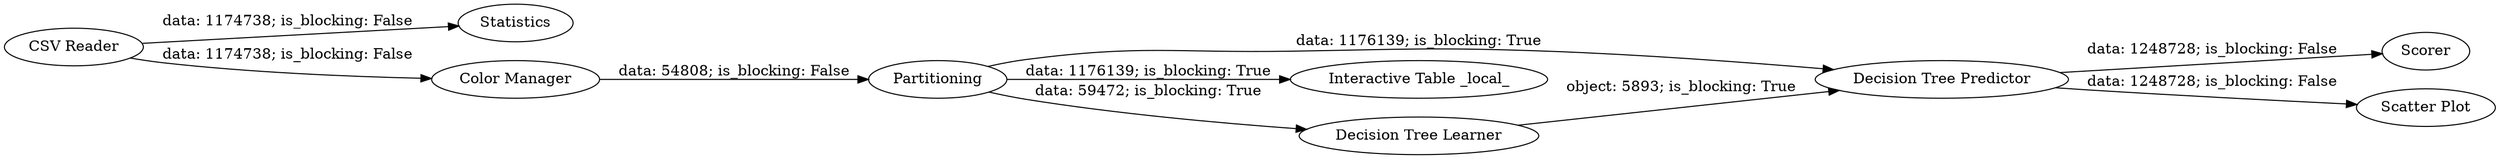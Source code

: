 digraph {
	"3005155043498613982_5" [label="Decision Tree Predictor"]
	"3005155043498613982_7" [label="Interactive Table _local_"]
	"3005155043498613982_3" [label=Partitioning]
	"3005155043498613982_9" [label=Statistics]
	"3005155043498613982_6" [label=Scorer]
	"3005155043498613982_4" [label="Decision Tree Learner"]
	"3005155043498613982_2" [label="Color Manager"]
	"3005155043498613982_1" [label="CSV Reader"]
	"3005155043498613982_10" [label="Scatter Plot"]
	"3005155043498613982_3" -> "3005155043498613982_4" [label="data: 59472; is_blocking: True"]
	"3005155043498613982_1" -> "3005155043498613982_2" [label="data: 1174738; is_blocking: False"]
	"3005155043498613982_4" -> "3005155043498613982_5" [label="object: 5893; is_blocking: True"]
	"3005155043498613982_5" -> "3005155043498613982_10" [label="data: 1248728; is_blocking: False"]
	"3005155043498613982_3" -> "3005155043498613982_7" [label="data: 1176139; is_blocking: True"]
	"3005155043498613982_2" -> "3005155043498613982_3" [label="data: 54808; is_blocking: False"]
	"3005155043498613982_1" -> "3005155043498613982_9" [label="data: 1174738; is_blocking: False"]
	"3005155043498613982_5" -> "3005155043498613982_6" [label="data: 1248728; is_blocking: False"]
	"3005155043498613982_3" -> "3005155043498613982_5" [label="data: 1176139; is_blocking: True"]
	rankdir=LR
}
